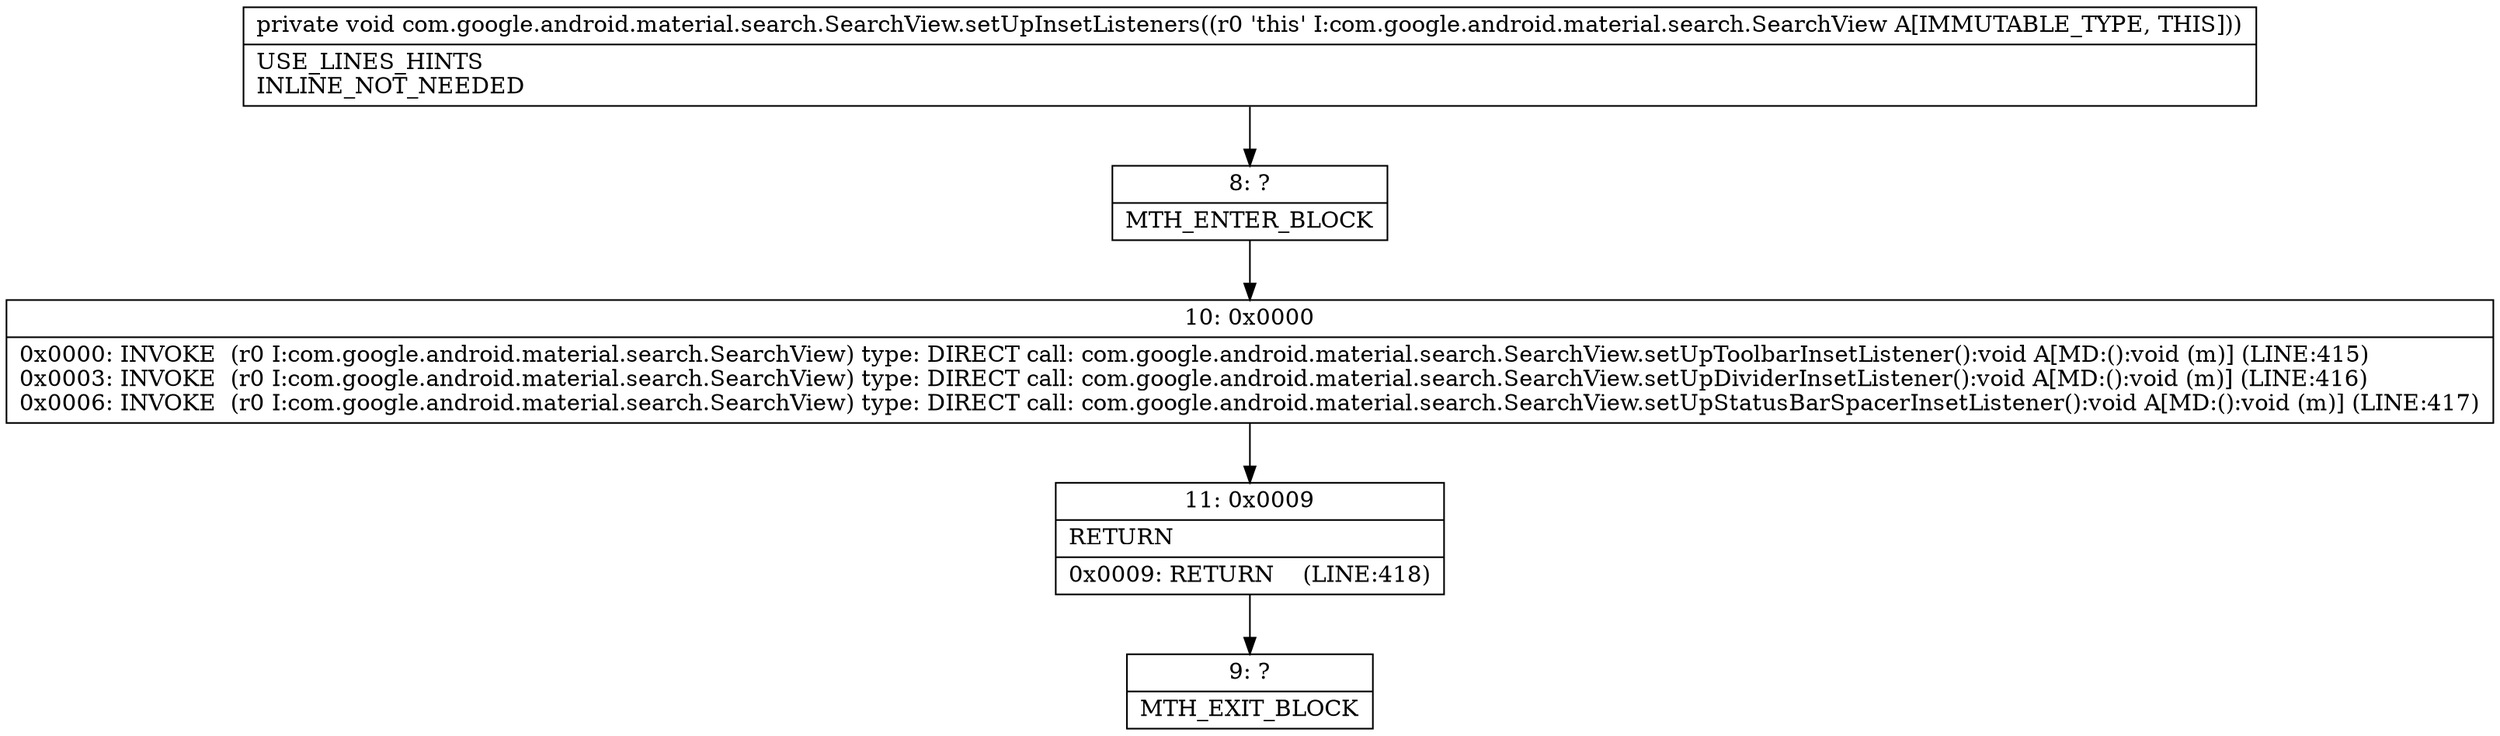 digraph "CFG forcom.google.android.material.search.SearchView.setUpInsetListeners()V" {
Node_8 [shape=record,label="{8\:\ ?|MTH_ENTER_BLOCK\l}"];
Node_10 [shape=record,label="{10\:\ 0x0000|0x0000: INVOKE  (r0 I:com.google.android.material.search.SearchView) type: DIRECT call: com.google.android.material.search.SearchView.setUpToolbarInsetListener():void A[MD:():void (m)] (LINE:415)\l0x0003: INVOKE  (r0 I:com.google.android.material.search.SearchView) type: DIRECT call: com.google.android.material.search.SearchView.setUpDividerInsetListener():void A[MD:():void (m)] (LINE:416)\l0x0006: INVOKE  (r0 I:com.google.android.material.search.SearchView) type: DIRECT call: com.google.android.material.search.SearchView.setUpStatusBarSpacerInsetListener():void A[MD:():void (m)] (LINE:417)\l}"];
Node_11 [shape=record,label="{11\:\ 0x0009|RETURN\l|0x0009: RETURN    (LINE:418)\l}"];
Node_9 [shape=record,label="{9\:\ ?|MTH_EXIT_BLOCK\l}"];
MethodNode[shape=record,label="{private void com.google.android.material.search.SearchView.setUpInsetListeners((r0 'this' I:com.google.android.material.search.SearchView A[IMMUTABLE_TYPE, THIS]))  | USE_LINES_HINTS\lINLINE_NOT_NEEDED\l}"];
MethodNode -> Node_8;Node_8 -> Node_10;
Node_10 -> Node_11;
Node_11 -> Node_9;
}

